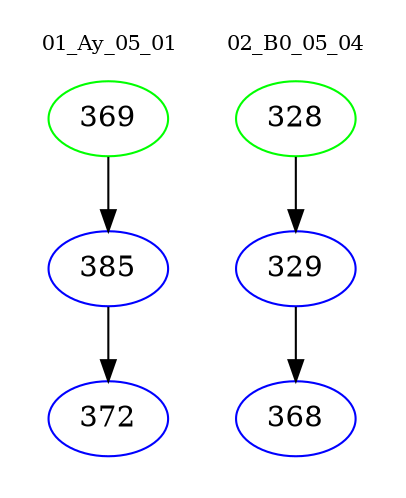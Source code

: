 digraph{
subgraph cluster_0 {
color = white
label = "01_Ay_05_01";
fontsize=10;
T0_369 [label="369", color="green"]
T0_369 -> T0_385 [color="black"]
T0_385 [label="385", color="blue"]
T0_385 -> T0_372 [color="black"]
T0_372 [label="372", color="blue"]
}
subgraph cluster_1 {
color = white
label = "02_B0_05_04";
fontsize=10;
T1_328 [label="328", color="green"]
T1_328 -> T1_329 [color="black"]
T1_329 [label="329", color="blue"]
T1_329 -> T1_368 [color="black"]
T1_368 [label="368", color="blue"]
}
}
